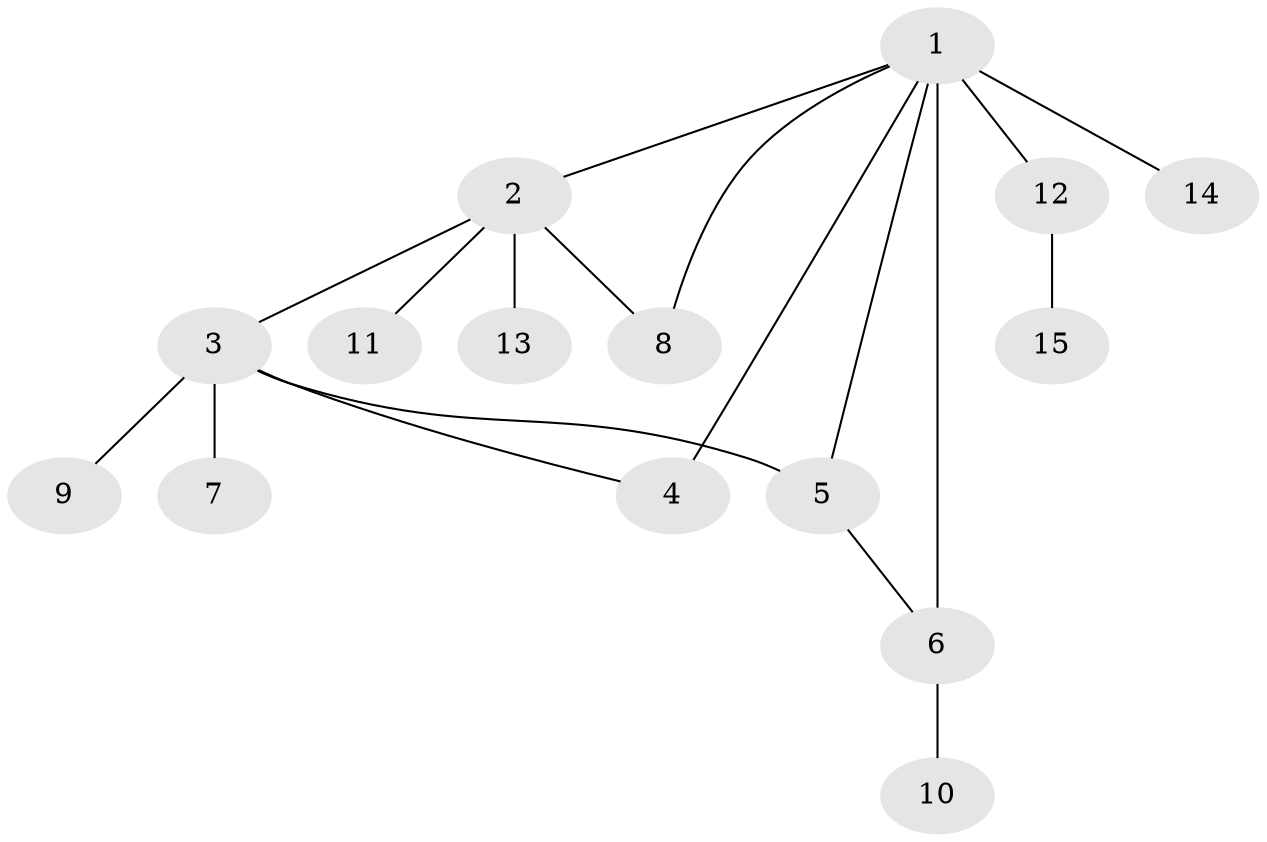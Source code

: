 // original degree distribution, {5: 0.02127659574468085, 2: 0.23404255319148937, 4: 0.06382978723404255, 8: 0.02127659574468085, 11: 0.02127659574468085, 6: 0.0425531914893617, 9: 0.02127659574468085, 1: 0.5531914893617021, 3: 0.02127659574468085}
// Generated by graph-tools (version 1.1) at 2025/52/03/04/25 22:52:39]
// undirected, 15 vertices, 18 edges
graph export_dot {
  node [color=gray90,style=filled];
  1;
  2;
  3;
  4;
  5;
  6;
  7;
  8;
  9;
  10;
  11;
  12;
  13;
  14;
  15;
  1 -- 2 [weight=1.0];
  1 -- 4 [weight=2.0];
  1 -- 5 [weight=1.0];
  1 -- 6 [weight=2.0];
  1 -- 8 [weight=1.0];
  1 -- 12 [weight=4.0];
  1 -- 14 [weight=1.0];
  2 -- 3 [weight=1.0];
  2 -- 8 [weight=1.0];
  2 -- 11 [weight=1.0];
  2 -- 13 [weight=1.0];
  3 -- 4 [weight=1.0];
  3 -- 5 [weight=1.0];
  3 -- 7 [weight=6.0];
  3 -- 9 [weight=1.0];
  5 -- 6 [weight=1.0];
  6 -- 10 [weight=1.0];
  12 -- 15 [weight=1.0];
}
